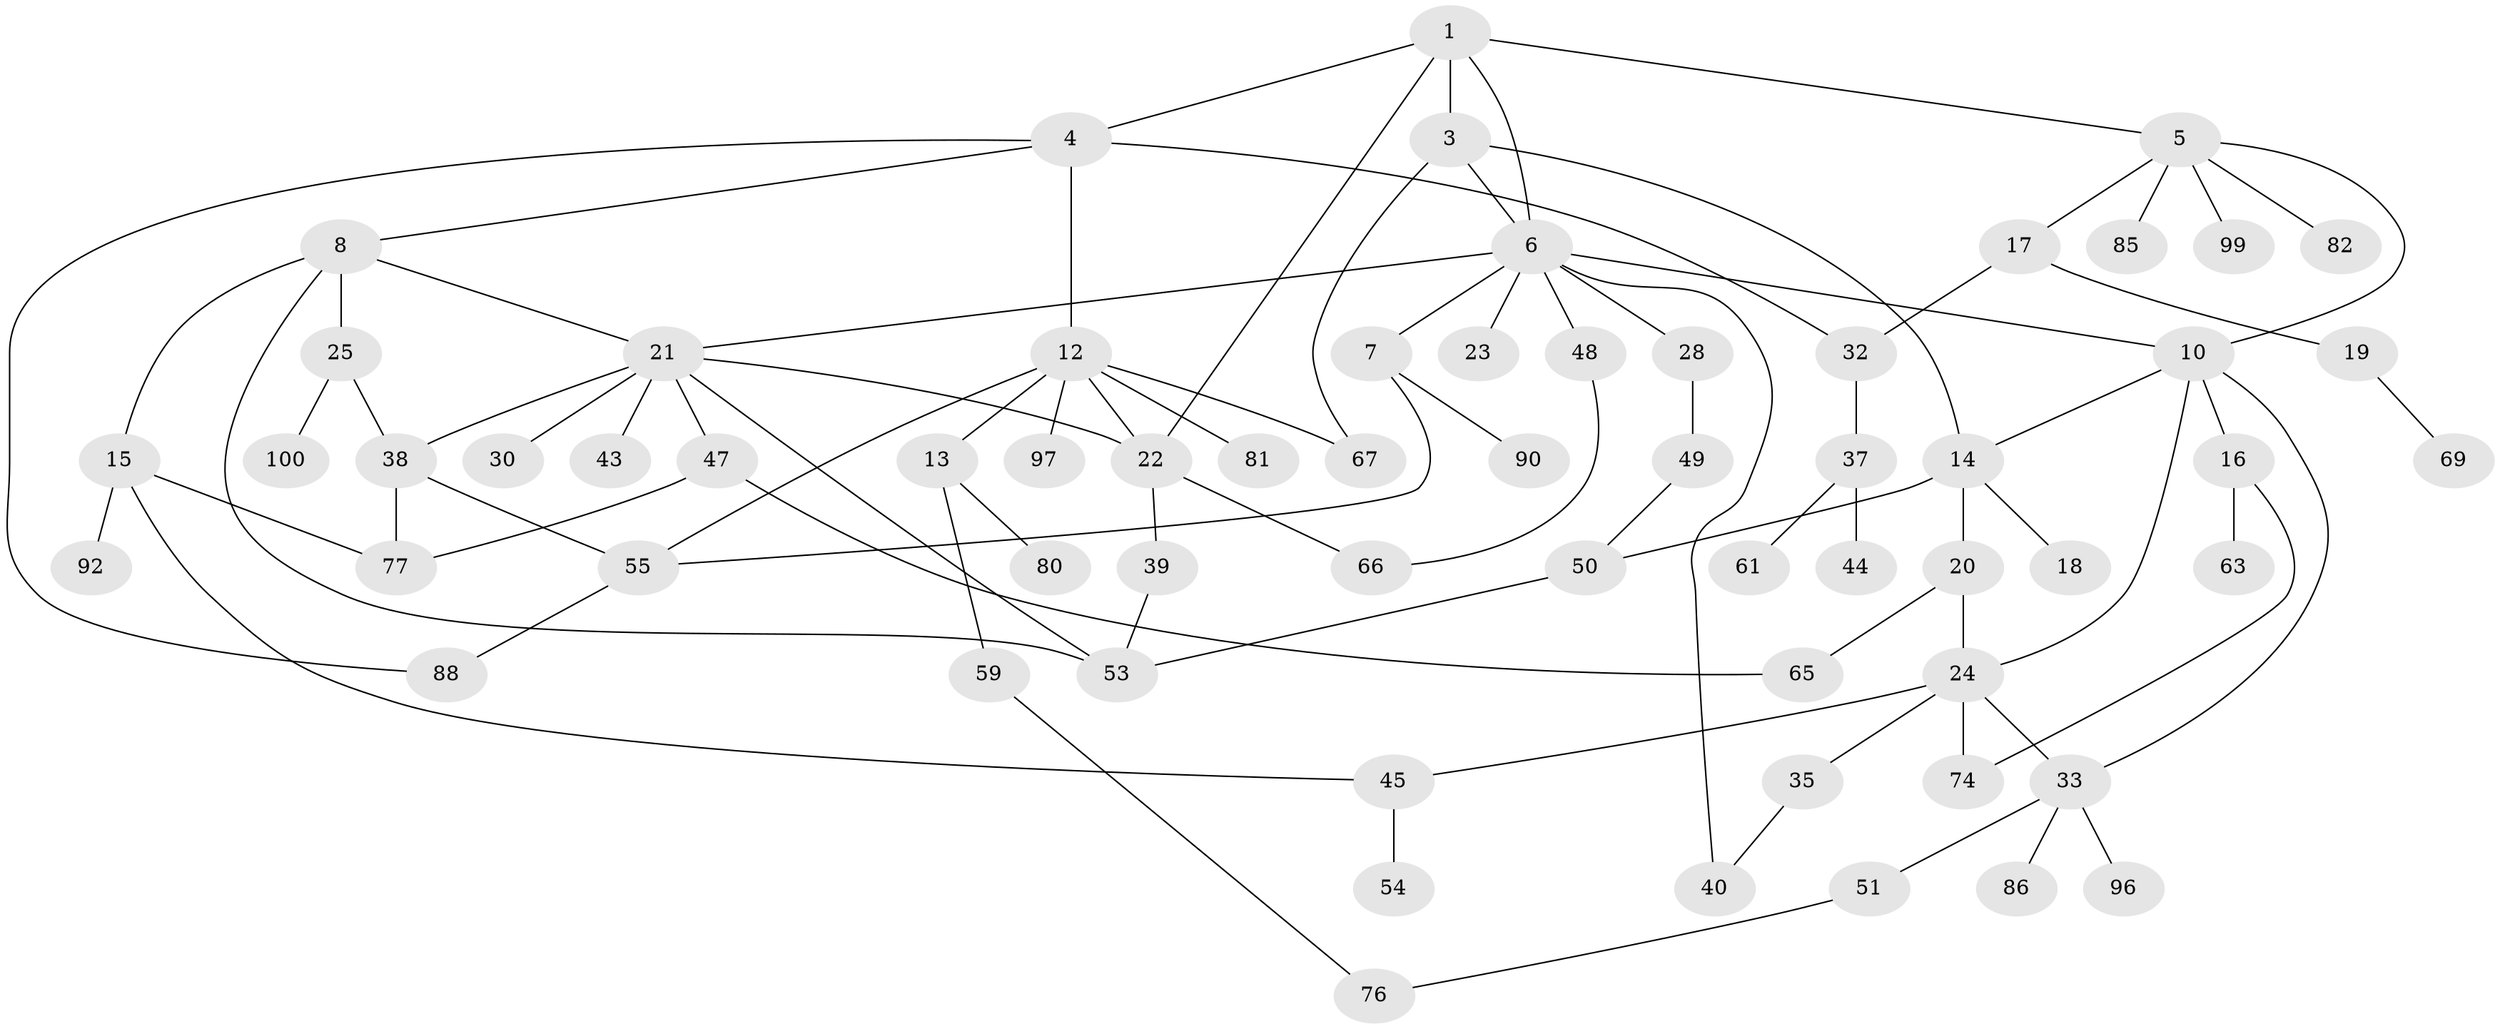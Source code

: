 // original degree distribution, {3: 0.18, 4: 0.12, 5: 0.04, 6: 0.04, 7: 0.02, 2: 0.3, 1: 0.3}
// Generated by graph-tools (version 1.1) at 2025/54/02/21/25 11:54:43]
// undirected, 64 vertices, 89 edges
graph export_dot {
graph [start="1"]
  node [color=gray90,style=filled];
  1 [super="+2"];
  3 [super="+9"];
  4 [super="+75"];
  5 [super="+64"];
  6 [super="+42"];
  7 [super="+72"];
  8 [super="+73"];
  10 [super="+11"];
  12 [super="+26"];
  13;
  14 [super="+31"];
  15 [super="+29"];
  16 [super="+79"];
  17 [super="+70"];
  18 [super="+94"];
  19 [super="+56"];
  20 [super="+34"];
  21 [super="+71"];
  22 [super="+27"];
  23;
  24 [super="+36"];
  25 [super="+93"];
  28 [super="+41"];
  30;
  32 [super="+46"];
  33 [super="+68"];
  35 [super="+58"];
  37;
  38 [super="+62"];
  39;
  40;
  43 [super="+84"];
  44 [super="+98"];
  45 [super="+52"];
  47 [super="+83"];
  48 [super="+78"];
  49;
  50 [super="+57"];
  51;
  53 [super="+60"];
  54;
  55 [super="+87"];
  59 [super="+89"];
  61;
  63 [super="+91"];
  65;
  66;
  67;
  69;
  74;
  76;
  77 [super="+95"];
  80;
  81;
  82;
  85;
  86;
  88;
  90;
  92;
  96;
  97;
  99;
  100;
  1 -- 4;
  1 -- 22;
  1 -- 3;
  1 -- 5;
  1 -- 6;
  3 -- 14;
  3 -- 67;
  3 -- 6;
  4 -- 8;
  4 -- 12;
  4 -- 32;
  4 -- 88;
  5 -- 17;
  5 -- 82;
  5 -- 85;
  5 -- 99;
  5 -- 10;
  6 -- 7;
  6 -- 10;
  6 -- 23;
  6 -- 28;
  6 -- 48;
  6 -- 40;
  6 -- 21;
  7 -- 90;
  7 -- 55;
  8 -- 15;
  8 -- 21;
  8 -- 25;
  8 -- 53;
  10 -- 16;
  10 -- 24;
  10 -- 14;
  10 -- 33;
  12 -- 13;
  12 -- 55;
  12 -- 81;
  12 -- 97;
  12 -- 67;
  12 -- 22;
  13 -- 59;
  13 -- 80;
  14 -- 18;
  14 -- 20;
  14 -- 50;
  15 -- 45;
  15 -- 77;
  15 -- 92;
  16 -- 63;
  16 -- 74;
  17 -- 19;
  17 -- 32;
  19 -- 69;
  20 -- 65;
  20 -- 24;
  21 -- 22;
  21 -- 30;
  21 -- 43;
  21 -- 47;
  21 -- 38;
  21 -- 53;
  22 -- 39;
  22 -- 66;
  24 -- 33;
  24 -- 35;
  24 -- 45;
  24 -- 74;
  25 -- 38;
  25 -- 100;
  28 -- 49;
  32 -- 37;
  33 -- 51;
  33 -- 96;
  33 -- 86;
  35 -- 40;
  37 -- 44;
  37 -- 61;
  38 -- 55;
  38 -- 77;
  39 -- 53;
  45 -- 54;
  47 -- 65;
  47 -- 77;
  48 -- 66;
  49 -- 50;
  50 -- 53;
  51 -- 76;
  55 -- 88;
  59 -- 76;
}
